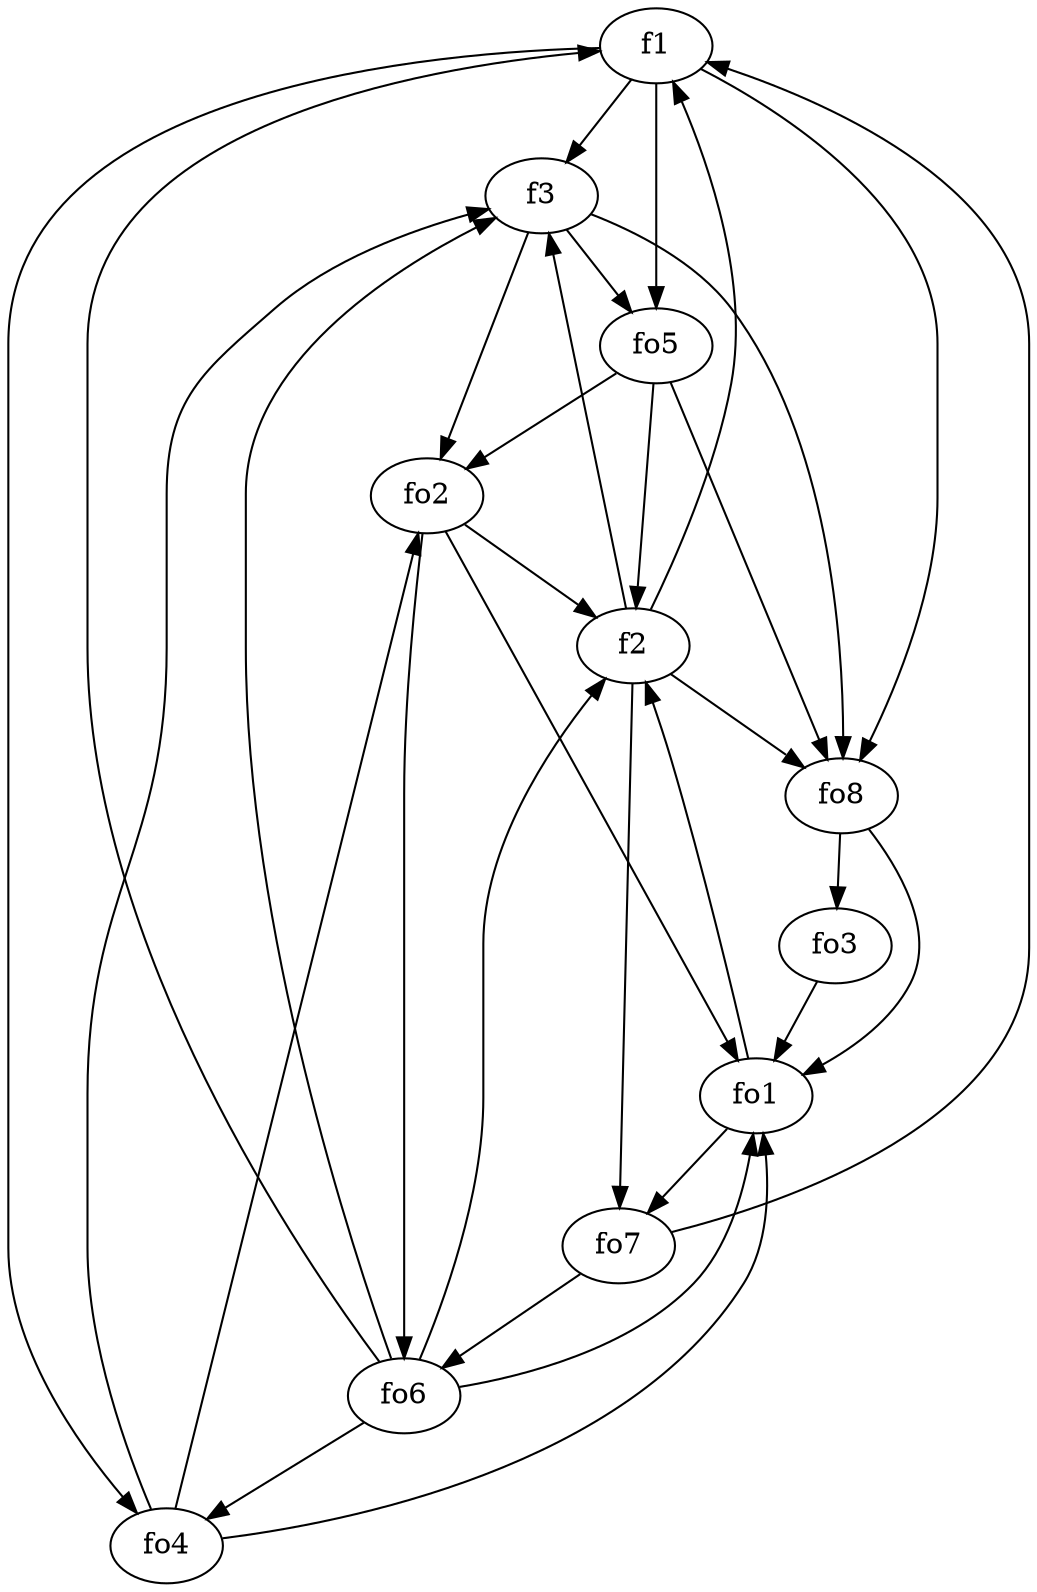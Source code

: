strict digraph  {
f1;
f2;
f3;
fo1;
fo2;
fo3;
fo4;
fo5;
fo6;
fo7;
fo8;
f1 -> fo8  [weight=2];
f1 -> f3  [weight=2];
f1 -> fo5  [weight=2];
f1 -> fo4  [weight=2];
f2 -> fo8  [weight=2];
f2 -> f1  [weight=2];
f2 -> f3  [weight=2];
f2 -> fo7  [weight=2];
f3 -> fo5  [weight=2];
f3 -> fo8  [weight=2];
f3 -> fo2  [weight=2];
fo1 -> fo7  [weight=2];
fo1 -> f2  [weight=2];
fo2 -> fo6  [weight=2];
fo2 -> f2  [weight=2];
fo2 -> fo1  [weight=2];
fo3 -> fo1  [weight=2];
fo4 -> f3  [weight=2];
fo4 -> fo1  [weight=2];
fo4 -> fo2  [weight=2];
fo5 -> fo8  [weight=2];
fo5 -> f2  [weight=2];
fo5 -> fo2  [weight=2];
fo6 -> fo4  [weight=2];
fo6 -> f3  [weight=2];
fo6 -> fo1  [weight=2];
fo6 -> f1  [weight=2];
fo6 -> f2  [weight=2];
fo7 -> f1  [weight=2];
fo7 -> fo6  [weight=2];
fo8 -> fo1  [weight=2];
fo8 -> fo3  [weight=2];
}
